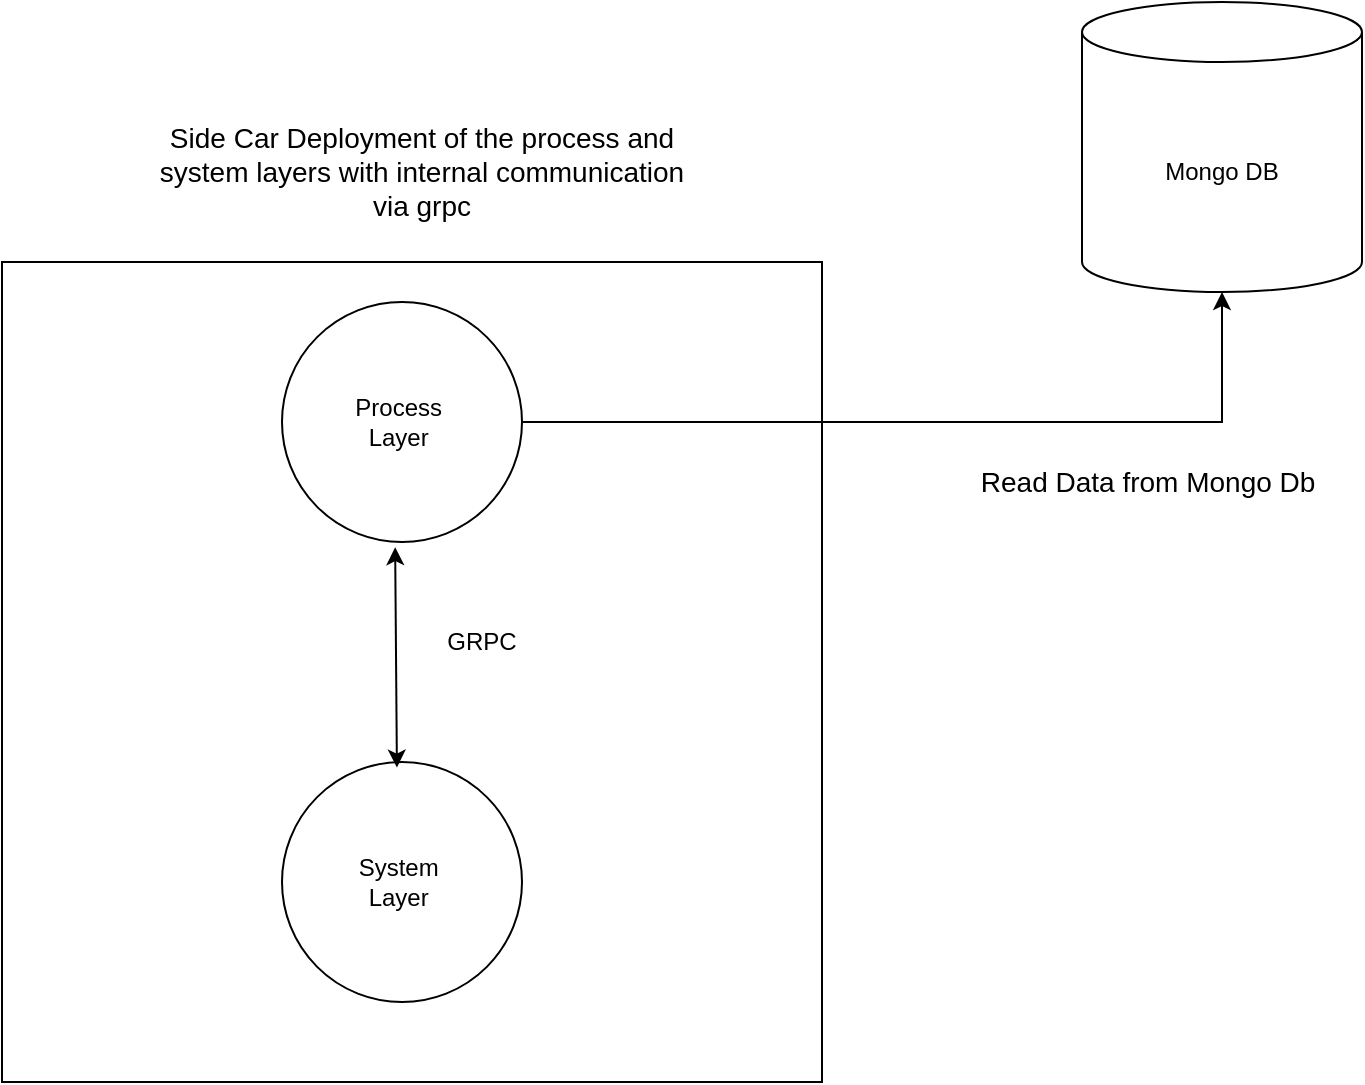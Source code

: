 <mxfile version="15.3.0" type="github">
  <diagram id="LiROaHDbDjbt8Th-SdVK" name="High Traffic Deployment Strategy">
    <mxGraphModel dx="1250" dy="1005" grid="1" gridSize="10" guides="1" tooltips="1" connect="1" arrows="1" fold="1" page="1" pageScale="1" pageWidth="1100" pageHeight="850" math="0" shadow="0">
      <root>
        <mxCell id="0" />
        <mxCell id="1" parent="0" />
        <mxCell id="Mpn7BKEmGXmCzpp1eHpm-1" value="" style="whiteSpace=wrap;html=1;aspect=fixed;" parent="1" vertex="1">
          <mxGeometry x="80" y="360" width="410" height="410" as="geometry" />
        </mxCell>
        <mxCell id="RgCueGjq5NlWYewc43JU-1" value="System&amp;nbsp;&lt;br&gt;Layer&amp;nbsp;" style="ellipse;whiteSpace=wrap;html=1;aspect=fixed;" vertex="1" parent="1">
          <mxGeometry x="220" y="610" width="120" height="120" as="geometry" />
        </mxCell>
        <mxCell id="RgCueGjq5NlWYewc43JU-10" style="edgeStyle=orthogonalEdgeStyle;rounded=0;orthogonalLoop=1;jettySize=auto;html=1;" edge="1" parent="1" source="RgCueGjq5NlWYewc43JU-2" target="RgCueGjq5NlWYewc43JU-9">
          <mxGeometry relative="1" as="geometry" />
        </mxCell>
        <mxCell id="RgCueGjq5NlWYewc43JU-2" value="Process&amp;nbsp;&lt;br&gt;Layer&amp;nbsp;" style="ellipse;whiteSpace=wrap;html=1;aspect=fixed;" vertex="1" parent="1">
          <mxGeometry x="220" y="380" width="120" height="120" as="geometry" />
        </mxCell>
        <mxCell id="RgCueGjq5NlWYewc43JU-5" value="" style="endArrow=classic;startArrow=classic;html=1;entryX=0.345;entryY=0.982;entryDx=0;entryDy=0;entryPerimeter=0;exitX=0.339;exitY=0.02;exitDx=0;exitDy=0;exitPerimeter=0;" edge="1" parent="1">
          <mxGeometry width="50" height="50" relative="1" as="geometry">
            <mxPoint x="277.46" y="612.8" as="sourcePoint" />
            <mxPoint x="276.575" y="502.57" as="targetPoint" />
          </mxGeometry>
        </mxCell>
        <mxCell id="RgCueGjq5NlWYewc43JU-6" value="GRPC" style="text;html=1;strokeColor=none;fillColor=none;align=center;verticalAlign=middle;whiteSpace=wrap;rounded=0;" vertex="1" parent="1">
          <mxGeometry x="300" y="540" width="40" height="20" as="geometry" />
        </mxCell>
        <mxCell id="RgCueGjq5NlWYewc43JU-7" value="&lt;font style=&quot;font-size: 14px&quot;&gt;Side Car Deployment of the process and system layers with internal communication via grpc&lt;/font&gt;" style="text;html=1;strokeColor=none;fillColor=none;align=center;verticalAlign=middle;whiteSpace=wrap;rounded=0;" vertex="1" parent="1">
          <mxGeometry x="150" y="280" width="280" height="70" as="geometry" />
        </mxCell>
        <mxCell id="RgCueGjq5NlWYewc43JU-9" value="Mongo DB" style="shape=cylinder3;whiteSpace=wrap;html=1;boundedLbl=1;backgroundOutline=1;size=15;" vertex="1" parent="1">
          <mxGeometry x="620" y="230" width="140" height="145" as="geometry" />
        </mxCell>
        <mxCell id="RgCueGjq5NlWYewc43JU-11" value="&lt;font style=&quot;font-size: 14px&quot;&gt;Read Data from Mongo Db&amp;nbsp;&lt;/font&gt;" style="text;html=1;strokeColor=none;fillColor=none;align=center;verticalAlign=middle;whiteSpace=wrap;rounded=0;" vertex="1" parent="1">
          <mxGeometry x="560" y="460" width="190" height="20" as="geometry" />
        </mxCell>
      </root>
    </mxGraphModel>
  </diagram>
</mxfile>
